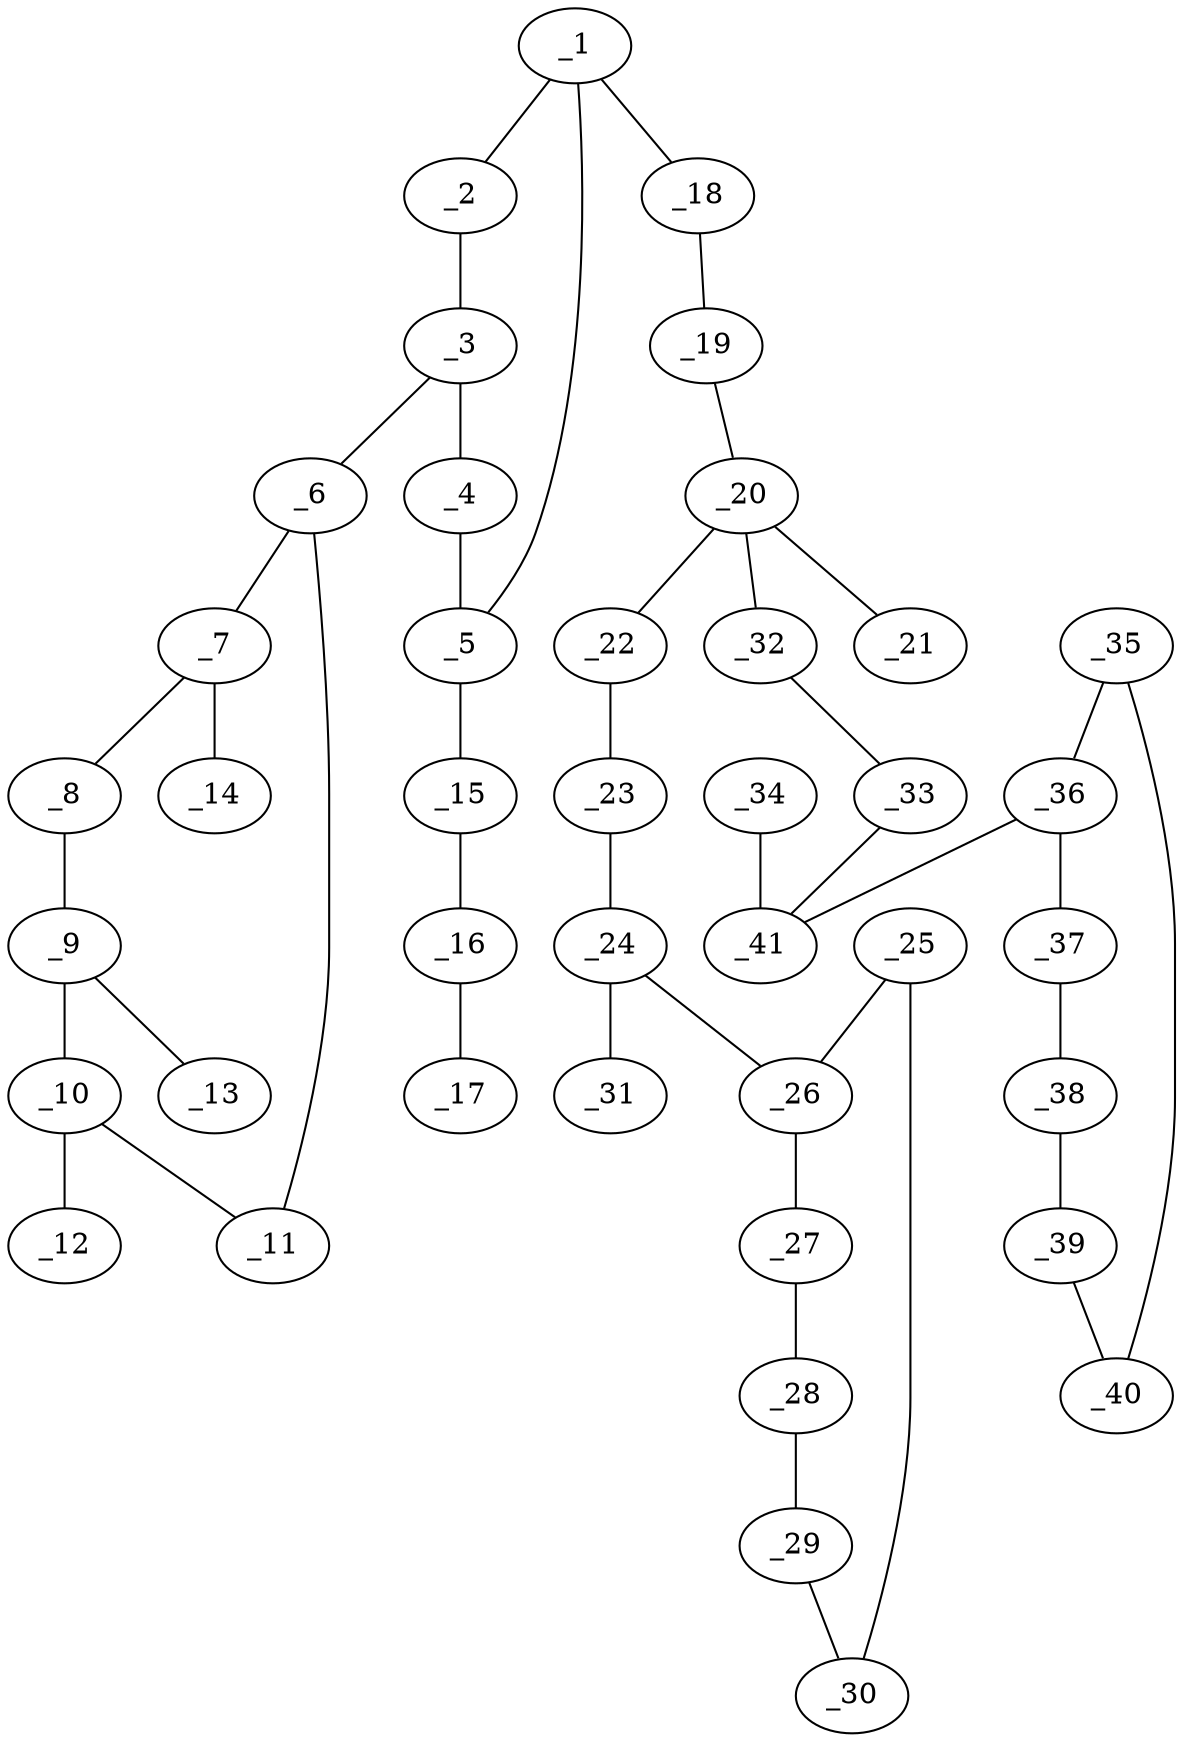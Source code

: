 graph molid663417 {
	_1	 [charge=0,
		chem=1,
		symbol="C  ",
		x="9.3237",
		y="0.7991"];
	_2	 [charge=0,
		chem=2,
		symbol="O  ",
		x="9.0147",
		y="-0.1519"];
	_1 -- _2	 [valence=1];
	_5	 [charge=0,
		chem=1,
		symbol="C  ",
		x="10.3237",
		y="0.7991"];
	_1 -- _5	 [valence=1];
	_18	 [charge=0,
		chem=1,
		symbol="C  ",
		x="8.736",
		y="1.6082"];
	_1 -- _18	 [valence=1];
	_3	 [charge=0,
		chem=1,
		symbol="C  ",
		x="9.8237",
		y="-0.7397"];
	_2 -- _3	 [valence=1];
	_4	 [charge=0,
		chem=1,
		symbol="C  ",
		x="10.6328",
		y="-0.1519"];
	_3 -- _4	 [valence=1];
	_6	 [charge=0,
		chem=4,
		symbol="N  ",
		x="9.8237",
		y="-1.7397"];
	_3 -- _6	 [valence=1];
	_4 -- _5	 [valence=1];
	_15	 [charge=0,
		chem=4,
		symbol="N  ",
		x="10.9115",
		y="1.6081"];
	_5 -- _15	 [valence=1];
	_7	 [charge=0,
		chem=1,
		symbol="C  ",
		x="8.9577",
		y="-2.2397"];
	_6 -- _7	 [valence=1];
	_11	 [charge=0,
		chem=1,
		symbol="C  ",
		x="10.6898",
		y="-2.2397"];
	_6 -- _11	 [valence=1];
	_8	 [charge=0,
		chem=4,
		symbol="N  ",
		x="8.9577",
		y="-3.2397"];
	_7 -- _8	 [valence=1];
	_14	 [charge=0,
		chem=2,
		symbol="O  ",
		x="8.0917",
		y="-1.7397"];
	_7 -- _14	 [valence=2];
	_9	 [charge=0,
		chem=1,
		symbol="C  ",
		x="9.8237",
		y="-3.7397"];
	_8 -- _9	 [valence=1];
	_10	 [charge=0,
		chem=1,
		symbol="C  ",
		x="10.6897",
		y="-3.2397"];
	_9 -- _10	 [valence=1];
	_13	 [charge=0,
		chem=2,
		symbol="O  ",
		x="9.8237",
		y="-4.7397"];
	_9 -- _13	 [valence=2];
	_10 -- _11	 [valence=2];
	_12	 [charge=0,
		chem=1,
		symbol="C  ",
		x="11.5558",
		y="-3.7397"];
	_10 -- _12	 [valence=1];
	_16	 [charge=1,
		chem=4,
		symbol="N  ",
		x="11.906",
		y="1.5036"];
	_15 -- _16	 [valence=2];
	_17	 [charge="-1",
		chem=4,
		symbol="N  ",
		x="12.9006",
		y="1.3991"];
	_16 -- _17	 [valence=2];
	_19	 [charge=0,
		chem=2,
		symbol="O  ",
		x="7.7414",
		y="1.5036"];
	_18 -- _19	 [valence=1];
	_20	 [charge=0,
		chem=6,
		symbol="P  ",
		x="7.1537",
		y="2.3126"];
	_19 -- _20	 [valence=1];
	_21	 [charge=0,
		chem=2,
		symbol="O  ",
		x="7.9627",
		y="2.9004"];
	_20 -- _21	 [valence=2];
	_22	 [charge=0,
		chem=2,
		symbol="O  ",
		x="6.5659",
		y="3.1217"];
	_20 -- _22	 [valence=1];
	_32	 [charge=0,
		chem=2,
		symbol="O  ",
		x="6.3446",
		y="1.7249"];
	_20 -- _32	 [valence=1];
	_23	 [charge=0,
		chem=1,
		symbol="C  ",
		x="5.5713",
		y="3.0171"];
	_22 -- _23	 [valence=1];
	_24	 [charge=0,
		chem=1,
		symbol="C  ",
		x="4.9836",
		y="3.8262"];
	_23 -- _24	 [valence=1];
	_26	 [charge=0,
		chem=1,
		symbol="C  ",
		x="3.989",
		y="3.7216"];
	_24 -- _26	 [valence=1];
	_31	 [charge=0,
		chem=2,
		symbol="O  ",
		x="5.3903",
		y="4.7397"];
	_24 -- _31	 [valence=2];
	_25	 [charge=0,
		chem=1,
		symbol="C  ",
		x="3.5823",
		y="2.8081"];
	_25 -- _26	 [valence=2];
	_30	 [charge=0,
		chem=1,
		symbol="C  ",
		x="2.5878",
		y="2.7036"];
	_25 -- _30	 [valence=1];
	_27	 [charge=0,
		chem=1,
		symbol="C  ",
		x="3.4013",
		y="4.5307"];
	_26 -- _27	 [valence=1];
	_28	 [charge=0,
		chem=1,
		symbol="C  ",
		x="2.4067",
		y="4.4261"];
	_27 -- _28	 [valence=2];
	_29	 [charge=0,
		chem=1,
		symbol="C  ",
		x=2,
		y="3.5126"];
	_28 -- _29	 [valence=1];
	_29 -- _30	 [valence=2];
	_33	 [charge=0,
		chem=1,
		symbol="C  ",
		x="6.4492",
		y="0.7303"];
	_32 -- _33	 [valence=1];
	_41	 [charge=0,
		chem=1,
		symbol="C  ",
		x="5.6401",
		y="0.1426"];
	_33 -- _41	 [valence=1];
	_34	 [charge=0,
		chem=2,
		symbol="O  ",
		x="4.7266",
		y="0.5493"];
	_34 -- _41	 [valence=2];
	_35	 [charge=0,
		chem=1,
		symbol="C  ",
		x="4.9356",
		y="-1.4397"];
	_36	 [charge=0,
		chem=1,
		symbol="C  ",
		x="5.7447",
		y="-0.852"];
	_35 -- _36	 [valence=2];
	_40	 [charge=0,
		chem=1,
		symbol="C  ",
		x="5.0402",
		y="-2.4343"];
	_35 -- _40	 [valence=1];
	_37	 [charge=0,
		chem=1,
		symbol="C  ",
		x="6.6582",
		y="-1.2587"];
	_36 -- _37	 [valence=1];
	_36 -- _41	 [valence=1];
	_38	 [charge=0,
		chem=1,
		symbol="C  ",
		x="6.7627",
		y="-2.2532"];
	_37 -- _38	 [valence=2];
	_39	 [charge=0,
		chem=1,
		symbol="C  ",
		x="5.9537",
		y="-2.841"];
	_38 -- _39	 [valence=1];
	_39 -- _40	 [valence=2];
}
